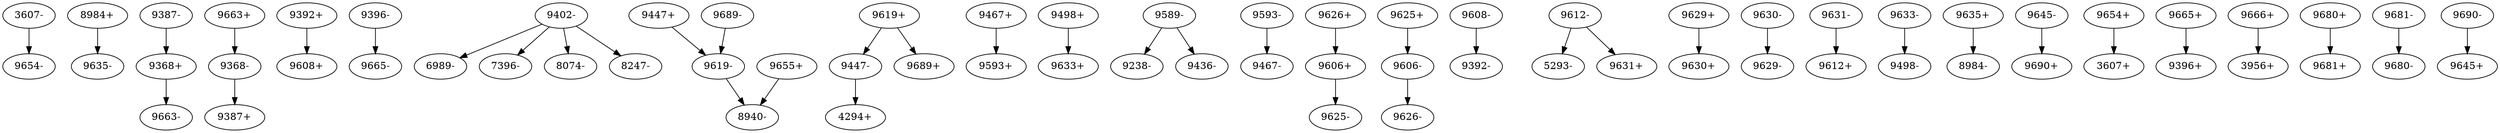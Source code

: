 digraph dist {
graph [k=96 s=1000 n=10]
"3607-" -> "9654-" [d=-215 e=33.0 n=21]
"8984+" -> "9635-" [d=-257 e=30.9 n=24]
"9368+" -> "9663-" [d=-207 e=24.5 n=38]
"9368-" -> "9387+" [d=-156 e=35.6 n=18]
"9387-" -> "9368+" [d=-156 e=35.6 n=18]
"9392+" -> "9608+" [d=-140 e=37.8 n=16]
"9396-" -> "9665-" [d=-157 e=24.5 n=38]
"9402-" -> "6989-" [d=-94 e=25.6 n=35]
"9402-" -> "7396-" [d=-90 e=29.7 n=26]
"9402-" -> "8074-" [d=-88 e=40.4 n=14]
"9402-" -> "8247-" [d=-30 e=47.8 n=10]
"9447+" -> "9619-" [d=-9301 e=43.6 n=12]
"9447-" -> "4294+" [d=-202 e=37.8 n=16]
"9467+" -> "9593+" [d=-266 e=30.2 n=25]
"9498+" -> "9633+" [d=-147 e=24.9 n=37]
"9589-" -> "9238-" [d=-236 e=41.9 n=13]
"9589-" -> "9436-" [d=-273 e=36.7 n=17]
"9593-" -> "9467-" [d=-266 e=30.2 n=25]
"9606+" -> "9625-" [d=-577 e=41.9 n=13]
"9606-" -> "9626-" [d=-368 e=39.0 n=15]
"9608-" -> "9392-" [d=-140 e=37.8 n=16]
"9612-" -> "5293-" [d=-17839 e=43.6 n=12]
"9612-" -> "9631+" [d=-17767 e=32.2 n=22]
"9619+" -> "9447-" [d=-9301 e=43.6 n=12]
"9619+" -> "9689+" [d=-9359 e=43.6 n=12]
"9619-" -> "8940-" [d=-338 e=34.7 n=19]
"9625+" -> "9606-" [d=-577 e=41.9 n=13]
"9626+" -> "9606+" [d=-368 e=39.0 n=15]
"9629+" -> "9630+" [d=-127581 e=31.5 n=23]
"9630-" -> "9629-" [d=-127581 e=31.5 n=23]
"9631-" -> "9612+" [d=-17767 e=32.2 n=22]
"9633-" -> "9498-" [d=-147 e=24.9 n=37]
"9635+" -> "8984-" [d=-257 e=30.9 n=24]
"9645-" -> "9690+" [d=-186 e=26.3 n=33]
"9654+" -> "3607+" [d=-215 e=33.0 n=21]
"9655+" -> "8940-" [d=-224 e=39.0 n=15]
"9663+" -> "9368-" [d=-207 e=24.5 n=38]
"9665+" -> "9396+" [d=-157 e=24.5 n=38]
"9666+" -> "3956+" [d=-248 e=47.8 n=10]
"9680+" -> "9681+" [d=-230 e=24.2 n=39]
"9681-" -> "9680-" [d=-230 e=24.2 n=39]
"9689-" -> "9619-" [d=-9359 e=43.6 n=12]
"9690-" -> "9645+" [d=-186 e=26.3 n=33]
}
